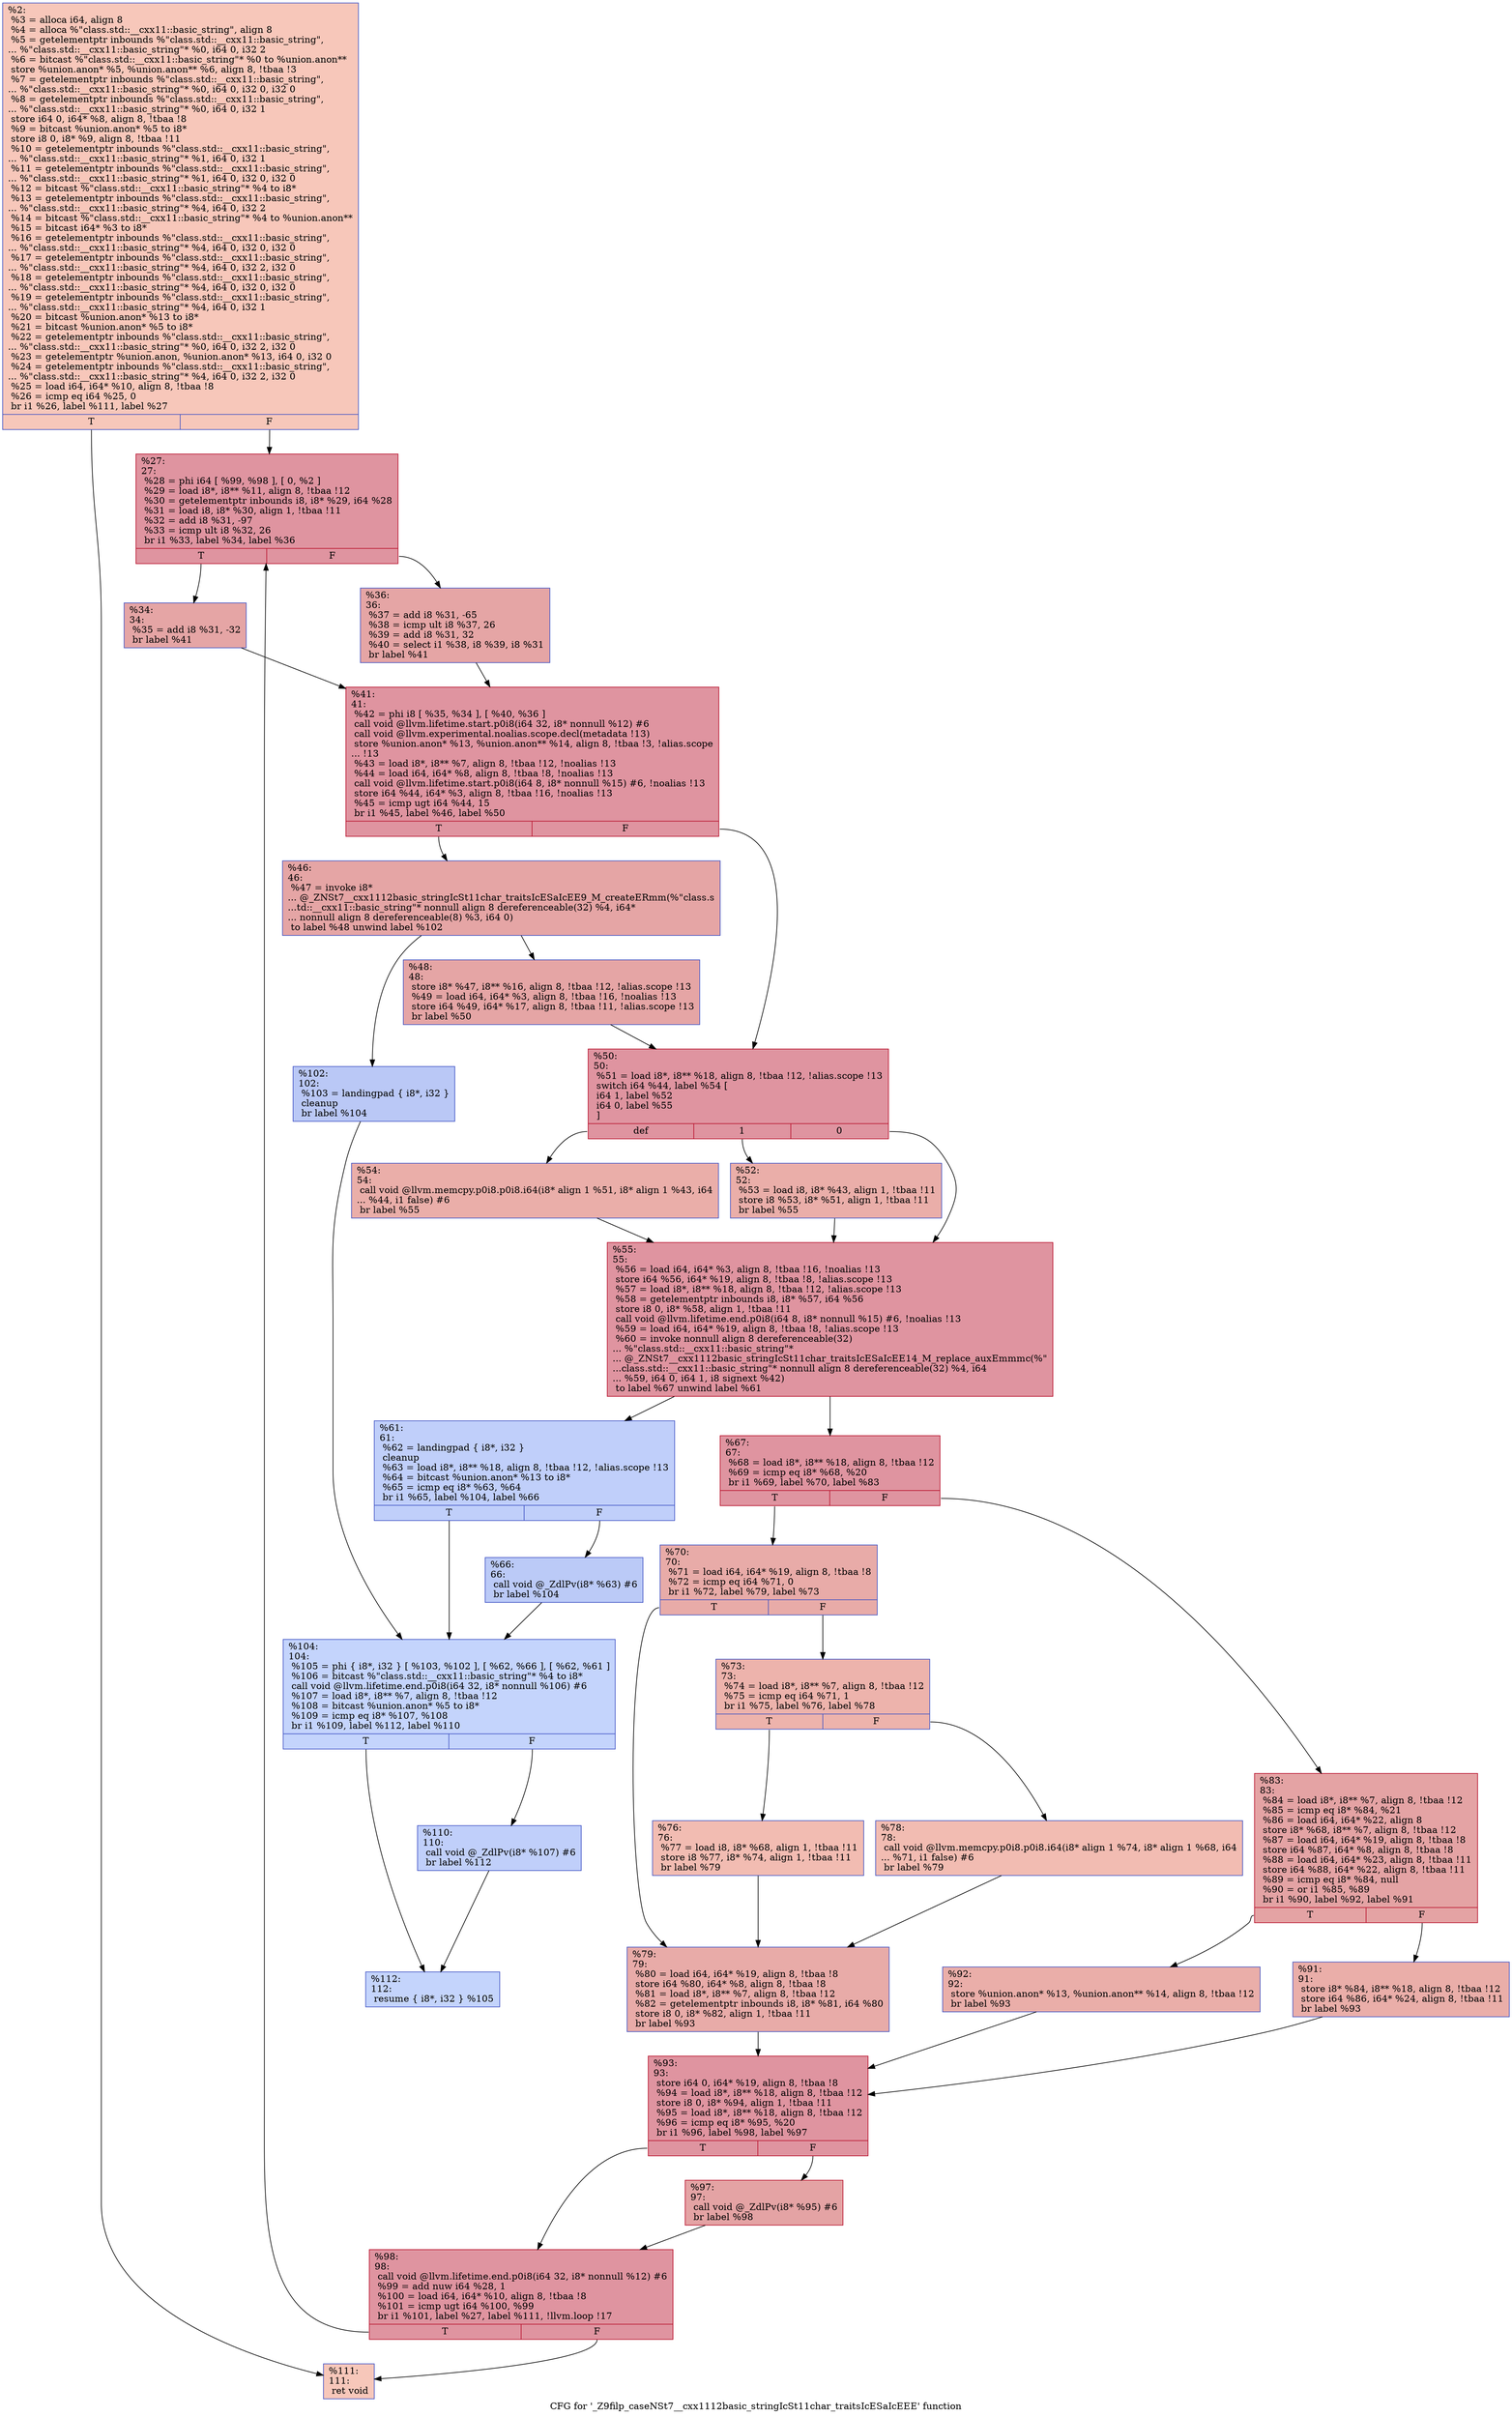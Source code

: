 digraph "CFG for '_Z9filp_caseNSt7__cxx1112basic_stringIcSt11char_traitsIcESaIcEEE' function" {
	label="CFG for '_Z9filp_caseNSt7__cxx1112basic_stringIcSt11char_traitsIcESaIcEEE' function";

	Node0x55b992daa580 [shape=record,color="#3d50c3ff", style=filled, fillcolor="#ec7f6370",label="{%2:\l  %3 = alloca i64, align 8\l  %4 = alloca %\"class.std::__cxx11::basic_string\", align 8\l  %5 = getelementptr inbounds %\"class.std::__cxx11::basic_string\",\l... %\"class.std::__cxx11::basic_string\"* %0, i64 0, i32 2\l  %6 = bitcast %\"class.std::__cxx11::basic_string\"* %0 to %union.anon**\l  store %union.anon* %5, %union.anon** %6, align 8, !tbaa !3\l  %7 = getelementptr inbounds %\"class.std::__cxx11::basic_string\",\l... %\"class.std::__cxx11::basic_string\"* %0, i64 0, i32 0, i32 0\l  %8 = getelementptr inbounds %\"class.std::__cxx11::basic_string\",\l... %\"class.std::__cxx11::basic_string\"* %0, i64 0, i32 1\l  store i64 0, i64* %8, align 8, !tbaa !8\l  %9 = bitcast %union.anon* %5 to i8*\l  store i8 0, i8* %9, align 8, !tbaa !11\l  %10 = getelementptr inbounds %\"class.std::__cxx11::basic_string\",\l... %\"class.std::__cxx11::basic_string\"* %1, i64 0, i32 1\l  %11 = getelementptr inbounds %\"class.std::__cxx11::basic_string\",\l... %\"class.std::__cxx11::basic_string\"* %1, i64 0, i32 0, i32 0\l  %12 = bitcast %\"class.std::__cxx11::basic_string\"* %4 to i8*\l  %13 = getelementptr inbounds %\"class.std::__cxx11::basic_string\",\l... %\"class.std::__cxx11::basic_string\"* %4, i64 0, i32 2\l  %14 = bitcast %\"class.std::__cxx11::basic_string\"* %4 to %union.anon**\l  %15 = bitcast i64* %3 to i8*\l  %16 = getelementptr inbounds %\"class.std::__cxx11::basic_string\",\l... %\"class.std::__cxx11::basic_string\"* %4, i64 0, i32 0, i32 0\l  %17 = getelementptr inbounds %\"class.std::__cxx11::basic_string\",\l... %\"class.std::__cxx11::basic_string\"* %4, i64 0, i32 2, i32 0\l  %18 = getelementptr inbounds %\"class.std::__cxx11::basic_string\",\l... %\"class.std::__cxx11::basic_string\"* %4, i64 0, i32 0, i32 0\l  %19 = getelementptr inbounds %\"class.std::__cxx11::basic_string\",\l... %\"class.std::__cxx11::basic_string\"* %4, i64 0, i32 1\l  %20 = bitcast %union.anon* %13 to i8*\l  %21 = bitcast %union.anon* %5 to i8*\l  %22 = getelementptr inbounds %\"class.std::__cxx11::basic_string\",\l... %\"class.std::__cxx11::basic_string\"* %0, i64 0, i32 2, i32 0\l  %23 = getelementptr %union.anon, %union.anon* %13, i64 0, i32 0\l  %24 = getelementptr inbounds %\"class.std::__cxx11::basic_string\",\l... %\"class.std::__cxx11::basic_string\"* %4, i64 0, i32 2, i32 0\l  %25 = load i64, i64* %10, align 8, !tbaa !8\l  %26 = icmp eq i64 %25, 0\l  br i1 %26, label %111, label %27\l|{<s0>T|<s1>F}}"];
	Node0x55b992daa580:s0 -> Node0x55b992dabc50;
	Node0x55b992daa580:s1 -> Node0x55b992dadd50;
	Node0x55b992dadd50 [shape=record,color="#b70d28ff", style=filled, fillcolor="#b70d2870",label="{%27:\l27:                                               \l  %28 = phi i64 [ %99, %98 ], [ 0, %2 ]\l  %29 = load i8*, i8** %11, align 8, !tbaa !12\l  %30 = getelementptr inbounds i8, i8* %29, i64 %28\l  %31 = load i8, i8* %30, align 1, !tbaa !11\l  %32 = add i8 %31, -97\l  %33 = icmp ult i8 %32, 26\l  br i1 %33, label %34, label %36\l|{<s0>T|<s1>F}}"];
	Node0x55b992dadd50:s0 -> Node0x55b992daec40;
	Node0x55b992dadd50:s1 -> Node0x55b992daecd0;
	Node0x55b992daec40 [shape=record,color="#3d50c3ff", style=filled, fillcolor="#c5333470",label="{%34:\l34:                                               \l  %35 = add i8 %31, -32\l  br label %41\l}"];
	Node0x55b992daec40 -> Node0x55b992daeed0;
	Node0x55b992daecd0 [shape=record,color="#3d50c3ff", style=filled, fillcolor="#c5333470",label="{%36:\l36:                                               \l  %37 = add i8 %31, -65\l  %38 = icmp ult i8 %37, 26\l  %39 = add i8 %31, 32\l  %40 = select i1 %38, i8 %39, i8 %31\l  br label %41\l}"];
	Node0x55b992daecd0 -> Node0x55b992daeed0;
	Node0x55b992daeed0 [shape=record,color="#b70d28ff", style=filled, fillcolor="#b70d2870",label="{%41:\l41:                                               \l  %42 = phi i8 [ %35, %34 ], [ %40, %36 ]\l  call void @llvm.lifetime.start.p0i8(i64 32, i8* nonnull %12) #6\l  call void @llvm.experimental.noalias.scope.decl(metadata !13)\l  store %union.anon* %13, %union.anon** %14, align 8, !tbaa !3, !alias.scope\l... !13\l  %43 = load i8*, i8** %7, align 8, !tbaa !12, !noalias !13\l  %44 = load i64, i64* %8, align 8, !tbaa !8, !noalias !13\l  call void @llvm.lifetime.start.p0i8(i64 8, i8* nonnull %15) #6, !noalias !13\l  store i64 %44, i64* %3, align 8, !tbaa !16, !noalias !13\l  %45 = icmp ugt i64 %44, 15\l  br i1 %45, label %46, label %50\l|{<s0>T|<s1>F}}"];
	Node0x55b992daeed0:s0 -> Node0x55b992db1640;
	Node0x55b992daeed0:s1 -> Node0x55b992db16d0;
	Node0x55b992db1640 [shape=record,color="#3d50c3ff", style=filled, fillcolor="#c5333470",label="{%46:\l46:                                               \l  %47 = invoke i8*\l... @_ZNSt7__cxx1112basic_stringIcSt11char_traitsIcESaIcEE9_M_createERmm(%\"class.s\l...td::__cxx11::basic_string\"* nonnull align 8 dereferenceable(32) %4, i64*\l... nonnull align 8 dereferenceable(8) %3, i64 0)\l          to label %48 unwind label %102\l}"];
	Node0x55b992db1640 -> Node0x55b992db1900;
	Node0x55b992db1640 -> Node0x55b992db1950;
	Node0x55b992db1900 [shape=record,color="#3d50c3ff", style=filled, fillcolor="#c5333470",label="{%48:\l48:                                               \l  store i8* %47, i8** %16, align 8, !tbaa !12, !alias.scope !13\l  %49 = load i64, i64* %3, align 8, !tbaa !16, !noalias !13\l  store i64 %49, i64* %17, align 8, !tbaa !11, !alias.scope !13\l  br label %50\l}"];
	Node0x55b992db1900 -> Node0x55b992db16d0;
	Node0x55b992db16d0 [shape=record,color="#b70d28ff", style=filled, fillcolor="#b70d2870",label="{%50:\l50:                                               \l  %51 = load i8*, i8** %18, align 8, !tbaa !12, !alias.scope !13\l  switch i64 %44, label %54 [\l    i64 1, label %52\l    i64 0, label %55\l  ]\l|{<s0>def|<s1>1|<s2>0}}"];
	Node0x55b992db16d0:s0 -> Node0x55b992db1810;
	Node0x55b992db16d0:s1 -> Node0x55b992db2620;
	Node0x55b992db16d0:s2 -> Node0x55b992db26b0;
	Node0x55b992db2620 [shape=record,color="#3d50c3ff", style=filled, fillcolor="#d0473d70",label="{%52:\l52:                                               \l  %53 = load i8, i8* %43, align 1, !tbaa !11\l  store i8 %53, i8* %51, align 1, !tbaa !11\l  br label %55\l}"];
	Node0x55b992db2620 -> Node0x55b992db26b0;
	Node0x55b992db1810 [shape=record,color="#3d50c3ff", style=filled, fillcolor="#d0473d70",label="{%54:\l54:                                               \l  call void @llvm.memcpy.p0i8.p0i8.i64(i8* align 1 %51, i8* align 1 %43, i64\l... %44, i1 false) #6\l  br label %55\l}"];
	Node0x55b992db1810 -> Node0x55b992db26b0;
	Node0x55b992db26b0 [shape=record,color="#b70d28ff", style=filled, fillcolor="#b70d2870",label="{%55:\l55:                                               \l  %56 = load i64, i64* %3, align 8, !tbaa !16, !noalias !13\l  store i64 %56, i64* %19, align 8, !tbaa !8, !alias.scope !13\l  %57 = load i8*, i8** %18, align 8, !tbaa !12, !alias.scope !13\l  %58 = getelementptr inbounds i8, i8* %57, i64 %56\l  store i8 0, i8* %58, align 1, !tbaa !11\l  call void @llvm.lifetime.end.p0i8(i64 8, i8* nonnull %15) #6, !noalias !13\l  %59 = load i64, i64* %19, align 8, !tbaa !8, !alias.scope !13\l  %60 = invoke nonnull align 8 dereferenceable(32)\l... %\"class.std::__cxx11::basic_string\"*\l... @_ZNSt7__cxx1112basic_stringIcSt11char_traitsIcESaIcEE14_M_replace_auxEmmmc(%\"\l...class.std::__cxx11::basic_string\"* nonnull align 8 dereferenceable(32) %4, i64\l... %59, i64 0, i64 1, i8 signext %42)\l          to label %67 unwind label %61\l}"];
	Node0x55b992db26b0 -> Node0x55b992db33e0;
	Node0x55b992db26b0 -> Node0x55b992db3470;
	Node0x55b992db3470 [shape=record,color="#3d50c3ff", style=filled, fillcolor="#7093f370",label="{%61:\l61:                                               \l  %62 = landingpad \{ i8*, i32 \}\l          cleanup\l  %63 = load i8*, i8** %18, align 8, !tbaa !12, !alias.scope !13\l  %64 = bitcast %union.anon* %13 to i8*\l  %65 = icmp eq i8* %63, %64\l  br i1 %65, label %104, label %66\l|{<s0>T|<s1>F}}"];
	Node0x55b992db3470:s0 -> Node0x55b992db4000;
	Node0x55b992db3470:s1 -> Node0x55b992db4090;
	Node0x55b992db4090 [shape=record,color="#3d50c3ff", style=filled, fillcolor="#6687ed70",label="{%66:\l66:                                               \l  call void @_ZdlPv(i8* %63) #6\l  br label %104\l}"];
	Node0x55b992db4090 -> Node0x55b992db4000;
	Node0x55b992db33e0 [shape=record,color="#b70d28ff", style=filled, fillcolor="#b70d2870",label="{%67:\l67:                                               \l  %68 = load i8*, i8** %18, align 8, !tbaa !12\l  %69 = icmp eq i8* %68, %20\l  br i1 %69, label %70, label %83\l|{<s0>T|<s1>F}}"];
	Node0x55b992db33e0:s0 -> Node0x55b992db4510;
	Node0x55b992db33e0:s1 -> Node0x55b992db4560;
	Node0x55b992db4510 [shape=record,color="#3d50c3ff", style=filled, fillcolor="#cc403a70",label="{%70:\l70:                                               \l  %71 = load i64, i64* %19, align 8, !tbaa !8\l  %72 = icmp eq i64 %71, 0\l  br i1 %72, label %79, label %73\l|{<s0>T|<s1>F}}"];
	Node0x55b992db4510:s0 -> Node0x55b992db4760;
	Node0x55b992db4510:s1 -> Node0x55b992db47b0;
	Node0x55b992db47b0 [shape=record,color="#3d50c3ff", style=filled, fillcolor="#d6524470",label="{%73:\l73:                                               \l  %74 = load i8*, i8** %7, align 8, !tbaa !12\l  %75 = icmp eq i64 %71, 1\l  br i1 %75, label %76, label %78\l|{<s0>T|<s1>F}}"];
	Node0x55b992db47b0:s0 -> Node0x55b992db49f0;
	Node0x55b992db47b0:s1 -> Node0x55b992db4a40;
	Node0x55b992db49f0 [shape=record,color="#3d50c3ff", style=filled, fillcolor="#e1675170",label="{%76:\l76:                                               \l  %77 = load i8, i8* %68, align 1, !tbaa !11\l  store i8 %77, i8* %74, align 1, !tbaa !11\l  br label %79\l}"];
	Node0x55b992db49f0 -> Node0x55b992db4760;
	Node0x55b992db4a40 [shape=record,color="#3d50c3ff", style=filled, fillcolor="#e1675170",label="{%78:\l78:                                               \l  call void @llvm.memcpy.p0i8.p0i8.i64(i8* align 1 %74, i8* align 1 %68, i64\l... %71, i1 false) #6\l  br label %79\l}"];
	Node0x55b992db4a40 -> Node0x55b992db4760;
	Node0x55b992db4760 [shape=record,color="#3d50c3ff", style=filled, fillcolor="#cc403a70",label="{%79:\l79:                                               \l  %80 = load i64, i64* %19, align 8, !tbaa !8\l  store i64 %80, i64* %8, align 8, !tbaa !8\l  %81 = load i8*, i8** %7, align 8, !tbaa !12\l  %82 = getelementptr inbounds i8, i8* %81, i64 %80\l  store i8 0, i8* %82, align 1, !tbaa !11\l  br label %93\l}"];
	Node0x55b992db4760 -> Node0x55b992db51f0;
	Node0x55b992db4560 [shape=record,color="#b70d28ff", style=filled, fillcolor="#c32e3170",label="{%83:\l83:                                               \l  %84 = load i8*, i8** %7, align 8, !tbaa !12\l  %85 = icmp eq i8* %84, %21\l  %86 = load i64, i64* %22, align 8\l  store i8* %68, i8** %7, align 8, !tbaa !12\l  %87 = load i64, i64* %19, align 8, !tbaa !8\l  store i64 %87, i64* %8, align 8, !tbaa !8\l  %88 = load i64, i64* %23, align 8, !tbaa !11\l  store i64 %88, i64* %22, align 8, !tbaa !11\l  %89 = icmp eq i8* %84, null\l  %90 = or i1 %85, %89\l  br i1 %90, label %92, label %91\l|{<s0>T|<s1>F}}"];
	Node0x55b992db4560:s0 -> Node0x55b992db57d0;
	Node0x55b992db4560:s1 -> Node0x55b992db5820;
	Node0x55b992db5820 [shape=record,color="#3d50c3ff", style=filled, fillcolor="#d0473d70",label="{%91:\l91:                                               \l  store i8* %84, i8** %18, align 8, !tbaa !12\l  store i64 %86, i64* %24, align 8, !tbaa !11\l  br label %93\l}"];
	Node0x55b992db5820 -> Node0x55b992db51f0;
	Node0x55b992db57d0 [shape=record,color="#3d50c3ff", style=filled, fillcolor="#d0473d70",label="{%92:\l92:                                               \l  store %union.anon* %13, %union.anon** %14, align 8, !tbaa !12\l  br label %93\l}"];
	Node0x55b992db57d0 -> Node0x55b992db51f0;
	Node0x55b992db51f0 [shape=record,color="#b70d28ff", style=filled, fillcolor="#b70d2870",label="{%93:\l93:                                               \l  store i64 0, i64* %19, align 8, !tbaa !8\l  %94 = load i8*, i8** %18, align 8, !tbaa !12\l  store i8 0, i8* %94, align 1, !tbaa !11\l  %95 = load i8*, i8** %18, align 8, !tbaa !12\l  %96 = icmp eq i8* %95, %20\l  br i1 %96, label %98, label %97\l|{<s0>T|<s1>F}}"];
	Node0x55b992db51f0:s0 -> Node0x55b992dadec0;
	Node0x55b992db51f0:s1 -> Node0x55b992db5e40;
	Node0x55b992db5e40 [shape=record,color="#b70d28ff", style=filled, fillcolor="#c32e3170",label="{%97:\l97:                                               \l  call void @_ZdlPv(i8* %95) #6\l  br label %98\l}"];
	Node0x55b992db5e40 -> Node0x55b992dadec0;
	Node0x55b992dadec0 [shape=record,color="#b70d28ff", style=filled, fillcolor="#b70d2870",label="{%98:\l98:                                               \l  call void @llvm.lifetime.end.p0i8(i64 32, i8* nonnull %12) #6\l  %99 = add nuw i64 %28, 1\l  %100 = load i64, i64* %10, align 8, !tbaa !8\l  %101 = icmp ugt i64 %100, %99\l  br i1 %101, label %27, label %111, !llvm.loop !17\l|{<s0>T|<s1>F}}"];
	Node0x55b992dadec0:s0 -> Node0x55b992dadd50;
	Node0x55b992dadec0:s1 -> Node0x55b992dabc50;
	Node0x55b992db1950 [shape=record,color="#3d50c3ff", style=filled, fillcolor="#6282ea70",label="{%102:\l102:                                              \l  %103 = landingpad \{ i8*, i32 \}\l          cleanup\l  br label %104\l}"];
	Node0x55b992db1950 -> Node0x55b992db4000;
	Node0x55b992db4000 [shape=record,color="#3d50c3ff", style=filled, fillcolor="#7a9df870",label="{%104:\l104:                                              \l  %105 = phi \{ i8*, i32 \} [ %103, %102 ], [ %62, %66 ], [ %62, %61 ]\l  %106 = bitcast %\"class.std::__cxx11::basic_string\"* %4 to i8*\l  call void @llvm.lifetime.end.p0i8(i64 32, i8* nonnull %106) #6\l  %107 = load i8*, i8** %7, align 8, !tbaa !12\l  %108 = bitcast %union.anon* %5 to i8*\l  %109 = icmp eq i8* %107, %108\l  br i1 %109, label %112, label %110\l|{<s0>T|<s1>F}}"];
	Node0x55b992db4000:s0 -> Node0x55b992dac430;
	Node0x55b992db4000:s1 -> Node0x55b992dac480;
	Node0x55b992dac480 [shape=record,color="#3d50c3ff", style=filled, fillcolor="#7093f370",label="{%110:\l110:                                              \l  call void @_ZdlPv(i8* %107) #6\l  br label %112\l}"];
	Node0x55b992dac480 -> Node0x55b992dac430;
	Node0x55b992dabc50 [shape=record,color="#3d50c3ff", style=filled, fillcolor="#ec7f6370",label="{%111:\l111:                                              \l  ret void\l}"];
	Node0x55b992dac430 [shape=record,color="#3d50c3ff", style=filled, fillcolor="#7a9df870",label="{%112:\l112:                                              \l  resume \{ i8*, i32 \} %105\l}"];
}
